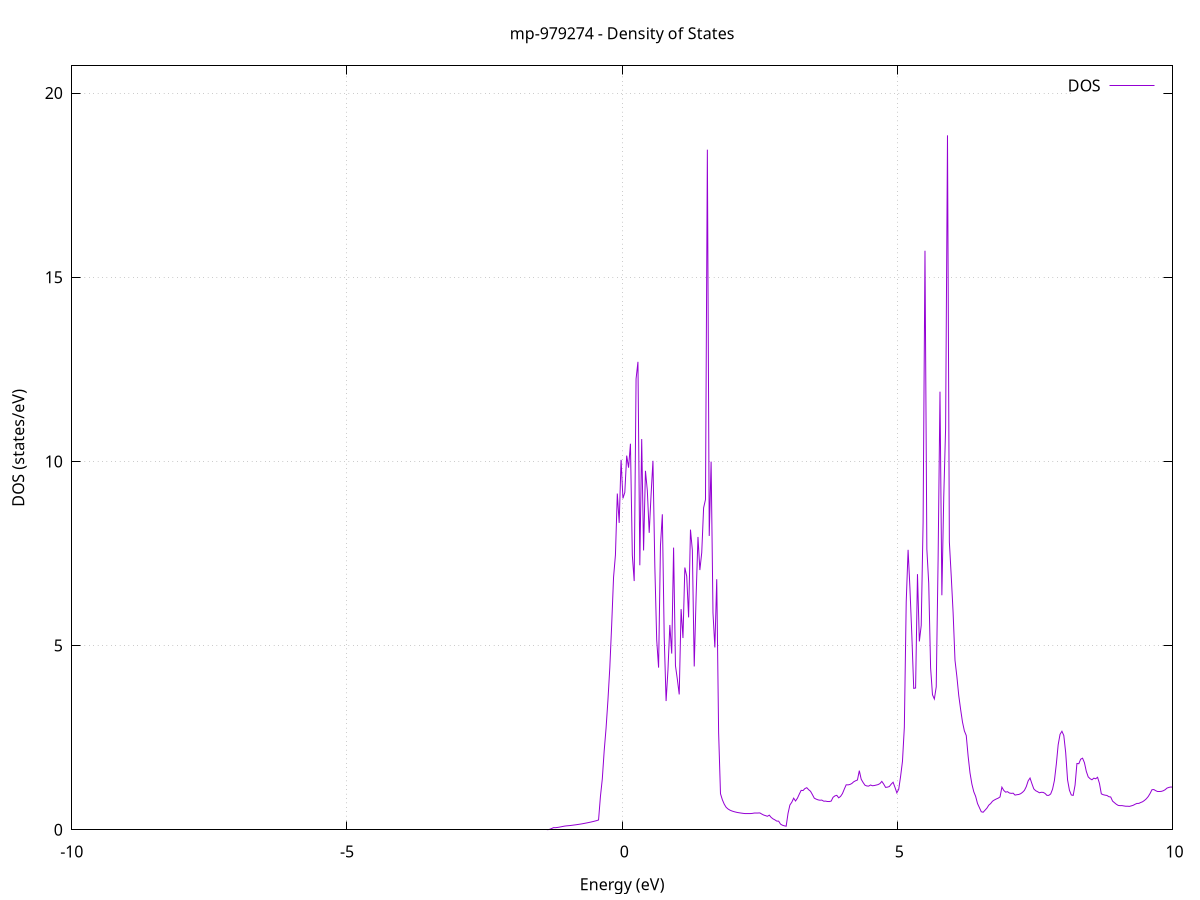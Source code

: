 set title 'mp-979274 - Density of States'
set xlabel 'Energy (eV)'
set ylabel 'DOS (states/eV)'
set grid
set xrange [-10:10]
set yrange [0:20.738]
set xzeroaxis lt -1
set terminal png size 800,600
set output 'mp-979274_dos_gnuplot.png'
plot '-' using 1:2 with lines title 'DOS'
-41.436200 0.000000
-41.402100 0.000000
-41.368000 0.000000
-41.334000 0.000000
-41.299900 0.000000
-41.265800 0.000000
-41.231700 0.000000
-41.197600 0.000000
-41.163500 0.000000
-41.129400 0.000000
-41.095300 0.000000
-41.061300 0.000000
-41.027200 0.000000
-40.993100 0.000000
-40.959000 0.000000
-40.924900 0.000000
-40.890800 0.000000
-40.856700 0.000000
-40.822600 0.000000
-40.788600 0.000000
-40.754500 0.000000
-40.720400 0.000000
-40.686300 0.000000
-40.652200 0.000000
-40.618100 0.000000
-40.584000 0.000000
-40.549900 0.000000
-40.515800 0.000000
-40.481800 0.000000
-40.447700 0.000000
-40.413600 0.000000
-40.379500 0.000000
-40.345400 0.000000
-40.311300 0.000000
-40.277200 0.000000
-40.243100 0.000000
-40.209100 0.000000
-40.175000 0.000000
-40.140900 0.000000
-40.106800 0.000000
-40.072700 0.000000
-40.038600 0.000000
-40.004500 0.000000
-39.970400 0.000000
-39.936400 0.000000
-39.902300 0.000000
-39.868200 0.000000
-39.834100 0.000000
-39.800000 0.000000
-39.765900 0.000000
-39.731800 0.000000
-39.697700 0.000000
-39.663700 0.000000
-39.629600 0.000000
-39.595500 0.000000
-39.561400 0.000000
-39.527300 0.000000
-39.493200 0.000000
-39.459100 0.000000
-39.425000 0.000000
-39.391000 0.000000
-39.356900 0.000000
-39.322800 0.000000
-39.288700 0.000000
-39.254600 0.000000
-39.220500 0.000000
-39.186400 0.000000
-39.152300 0.000000
-39.118300 0.000000
-39.084200 0.000000
-39.050100 0.000000
-39.016000 0.000000
-38.981900 0.000000
-38.947800 0.000000
-38.913700 0.000000
-38.879600 0.000000
-38.845600 0.000000
-38.811500 0.000000
-38.777400 0.000000
-38.743300 0.000000
-38.709200 0.000000
-38.675100 0.000000
-38.641000 0.000000
-38.606900 0.000000
-38.572800 0.000000
-38.538800 0.000000
-38.504700 0.000000
-38.470600 0.000000
-38.436500 0.000000
-38.402400 0.000000
-38.368300 0.000000
-38.334200 0.000000
-38.300100 0.000000
-38.266100 0.000000
-38.232000 0.000000
-38.197900 0.000000
-38.163800 0.000000
-38.129700 0.000000
-38.095600 0.000000
-38.061500 0.000000
-38.027400 0.000000
-37.993400 0.000000
-37.959300 0.000000
-37.925200 0.000000
-37.891100 0.000000
-37.857000 0.000000
-37.822900 0.000000
-37.788800 0.000000
-37.754700 0.000000
-37.720700 0.000000
-37.686600 0.000000
-37.652500 0.000000
-37.618400 0.000000
-37.584300 0.000000
-37.550200 0.000000
-37.516100 0.000000
-37.482000 0.000000
-37.448000 0.000000
-37.413900 0.000000
-37.379800 0.000000
-37.345700 0.000000
-37.311600 0.000000
-37.277500 0.000000
-37.243400 0.000000
-37.209300 0.000000
-37.175300 0.000000
-37.141200 0.000000
-37.107100 0.000000
-37.073000 0.000000
-37.038900 0.000000
-37.004800 0.000000
-36.970700 0.000000
-36.936600 0.000000
-36.902600 0.000000
-36.868500 0.000000
-36.834400 0.000000
-36.800300 0.000000
-36.766200 0.000000
-36.732100 0.000000
-36.698000 0.000000
-36.663900 0.000000
-36.629900 0.000000
-36.595800 0.000000
-36.561700 0.000000
-36.527600 0.000000
-36.493500 0.000000
-36.459400 0.000000
-36.425300 0.000000
-36.391200 0.000000
-36.357100 0.000000
-36.323100 0.000000
-36.289000 0.000000
-36.254900 0.000000
-36.220800 0.000000
-36.186700 0.000000
-36.152600 0.000000
-36.118500 0.000000
-36.084400 0.000000
-36.050400 0.000000
-36.016300 0.000000
-35.982200 0.000000
-35.948100 0.000000
-35.914000 0.000000
-35.879900 0.000000
-35.845800 0.000000
-35.811700 0.000000
-35.777700 0.000000
-35.743600 0.000000
-35.709500 0.000000
-35.675400 0.000000
-35.641300 0.000000
-35.607200 0.000000
-35.573100 0.000000
-35.539000 0.000000
-35.505000 0.000000
-35.470900 0.000000
-35.436800 0.000000
-35.402700 0.000000
-35.368600 0.000000
-35.334500 0.000000
-35.300400 0.000000
-35.266300 0.000000
-35.232300 0.000000
-35.198200 0.000000
-35.164100 0.000000
-35.130000 0.000000
-35.095900 0.000000
-35.061800 0.000000
-35.027700 0.000000
-34.993600 0.000000
-34.959600 0.000000
-34.925500 0.000000
-34.891400 0.000000
-34.857300 0.000000
-34.823200 0.000000
-34.789100 0.000000
-34.755000 0.000000
-34.720900 0.000000
-34.686900 0.000000
-34.652800 0.000000
-34.618700 0.000000
-34.584600 0.000000
-34.550500 0.000000
-34.516400 0.000000
-34.482300 0.000000
-34.448200 0.000000
-34.414100 0.000000
-34.380100 0.000000
-34.346000 0.000000
-34.311900 0.000000
-34.277800 0.000000
-34.243700 0.000000
-34.209600 0.000000
-34.175500 0.000000
-34.141400 0.000000
-34.107400 0.000000
-34.073300 0.000000
-34.039200 0.000000
-34.005100 0.000000
-33.971000 0.000000
-33.936900 0.000000
-33.902800 0.000000
-33.868700 0.000000
-33.834700 0.000000
-33.800600 0.000000
-33.766500 0.000000
-33.732400 0.000000
-33.698300 0.000000
-33.664200 0.000000
-33.630100 0.000000
-33.596000 0.000000
-33.562000 0.000000
-33.527900 0.000000
-33.493800 0.000000
-33.459700 0.000000
-33.425600 0.000000
-33.391500 0.000000
-33.357400 0.000000
-33.323300 0.000000
-33.289300 0.000000
-33.255200 0.000000
-33.221100 0.000000
-33.187000 0.000000
-33.152900 0.000000
-33.118800 0.000000
-33.084700 0.000000
-33.050600 0.000000
-33.016600 0.000000
-32.982500 0.000000
-32.948400 0.000000
-32.914300 0.000000
-32.880200 0.000000
-32.846100 0.000000
-32.812000 0.000000
-32.777900 0.000000
-32.743900 0.000000
-32.709800 0.000000
-32.675700 0.000000
-32.641600 0.000000
-32.607500 0.000000
-32.573400 0.000000
-32.539300 0.000000
-32.505200 0.000000
-32.471100 0.000000
-32.437100 0.000000
-32.403000 0.000000
-32.368900 0.000000
-32.334800 0.000000
-32.300700 0.000000
-32.266600 0.000000
-32.232500 0.000000
-32.198400 0.000000
-32.164400 0.000000
-32.130300 0.000000
-32.096200 0.000000
-32.062100 0.000000
-32.028000 0.000000
-31.993900 0.000000
-31.959800 0.000000
-31.925700 0.000000
-31.891700 0.000000
-31.857600 0.000000
-31.823500 0.000000
-31.789400 0.000000
-31.755300 0.000000
-31.721200 0.000000
-31.687100 0.000000
-31.653000 0.000000
-31.619000 0.000000
-31.584900 0.000000
-31.550800 0.000000
-31.516700 0.000000
-31.482600 0.000000
-31.448500 0.000000
-31.414400 0.000000
-31.380300 0.000000
-31.346300 0.000000
-31.312200 0.000000
-31.278100 0.000000
-31.244000 0.000000
-31.209900 0.000000
-31.175800 0.000000
-31.141700 0.000000
-31.107600 0.000000
-31.073600 0.000000
-31.039500 0.000000
-31.005400 0.000000
-30.971300 0.000000
-30.937200 0.000000
-30.903100 0.000000
-30.869000 0.000000
-30.834900 0.000000
-30.800900 0.000000
-30.766800 0.000000
-30.732700 0.000000
-30.698600 0.000000
-30.664500 0.000000
-30.630400 0.000000
-30.596300 0.000000
-30.562200 0.000000
-30.528200 0.000000
-30.494100 0.000000
-30.460000 0.000000
-30.425900 0.000000
-30.391800 0.000000
-30.357700 0.000000
-30.323600 0.000000
-30.289500 0.000000
-30.255400 0.000000
-30.221400 0.000000
-30.187300 0.000000
-30.153200 0.000000
-30.119100 0.000000
-30.085000 0.000000
-30.050900 0.000000
-30.016800 0.000000
-29.982700 0.000000
-29.948700 0.000000
-29.914600 0.000000
-29.880500 0.000000
-29.846400 0.000000
-29.812300 0.000000
-29.778200 0.000000
-29.744100 0.000000
-29.710000 0.000000
-29.676000 0.000000
-29.641900 0.000000
-29.607800 0.000000
-29.573700 0.000000
-29.539600 0.000000
-29.505500 0.000000
-29.471400 0.000000
-29.437300 0.000000
-29.403300 0.000000
-29.369200 0.000000
-29.335100 0.000000
-29.301000 0.000000
-29.266900 0.000000
-29.232800 0.000000
-29.198700 0.000000
-29.164600 0.000000
-29.130600 0.000000
-29.096500 0.000000
-29.062400 0.000000
-29.028300 0.000000
-28.994200 0.000000
-28.960100 0.000000
-28.926000 0.000000
-28.891900 0.000000
-28.857900 0.000000
-28.823800 0.000000
-28.789700 0.000000
-28.755600 0.000000
-28.721500 0.000000
-28.687400 0.000000
-28.653300 0.000000
-28.619200 0.000000
-28.585200 0.000000
-28.551100 0.000000
-28.517000 0.000000
-28.482900 0.000000
-28.448800 0.000000
-28.414700 0.000000
-28.380600 0.000000
-28.346500 0.000000
-28.312400 0.000000
-28.278400 0.000000
-28.244300 0.000000
-28.210200 0.000000
-28.176100 0.000000
-28.142000 0.000000
-28.107900 0.000000
-28.073800 0.000000
-28.039700 0.000000
-28.005700 0.000000
-27.971600 0.000000
-27.937500 0.000000
-27.903400 0.000000
-27.869300 0.000000
-27.835200 0.000000
-27.801100 0.000000
-27.767000 0.000000
-27.733000 0.000000
-27.698900 0.000000
-27.664800 0.000000
-27.630700 0.000000
-27.596600 0.000000
-27.562500 0.000000
-27.528400 0.000000
-27.494300 0.000000
-27.460300 0.000000
-27.426200 0.000000
-27.392100 0.000000
-27.358000 0.000000
-27.323900 0.000000
-27.289800 0.000000
-27.255700 0.000000
-27.221600 0.000000
-27.187600 0.000000
-27.153500 0.000000
-27.119400 0.000000
-27.085300 0.000000
-27.051200 0.000000
-27.017100 0.000000
-26.983000 0.000000
-26.948900 0.000000
-26.914900 0.000000
-26.880800 0.000000
-26.846700 0.000000
-26.812600 0.000000
-26.778500 0.000000
-26.744400 0.000000
-26.710300 0.000000
-26.676200 0.000000
-26.642200 0.000000
-26.608100 0.000000
-26.574000 0.000000
-26.539900 0.000000
-26.505800 0.000000
-26.471700 0.000000
-26.437600 0.000000
-26.403500 0.000000
-26.369400 0.000000
-26.335400 0.000000
-26.301300 0.000000
-26.267200 0.000000
-26.233100 0.000000
-26.199000 0.000000
-26.164900 0.000000
-26.130800 0.000000
-26.096700 0.000000
-26.062700 0.000000
-26.028600 0.000000
-25.994500 0.000000
-25.960400 0.000000
-25.926300 0.000000
-25.892200 0.000000
-25.858100 0.000000
-25.824000 0.000000
-25.790000 0.000000
-25.755900 0.000000
-25.721800 0.000000
-25.687700 0.000000
-25.653600 0.000000
-25.619500 0.000000
-25.585400 0.000000
-25.551300 0.000000
-25.517300 0.000000
-25.483200 0.000000
-25.449100 0.000000
-25.415000 0.000000
-25.380900 0.000000
-25.346800 0.000000
-25.312700 0.000000
-25.278600 0.000000
-25.244600 0.000000
-25.210500 0.000000
-25.176400 0.000000
-25.142300 0.000000
-25.108200 0.000000
-25.074100 0.000000
-25.040000 0.000000
-25.005900 0.000000
-24.971900 0.000000
-24.937800 0.000000
-24.903700 0.000000
-24.869600 0.000000
-24.835500 0.000000
-24.801400 0.000000
-24.767300 0.000000
-24.733200 0.000000
-24.699200 0.000000
-24.665100 0.000000
-24.631000 0.000000
-24.596900 0.000000
-24.562800 0.000000
-24.528700 0.000000
-24.494600 0.000000
-24.460500 0.000000
-24.426400 0.000000
-24.392400 0.000000
-24.358300 0.000000
-24.324200 0.000000
-24.290100 0.000000
-24.256000 0.000000
-24.221900 0.000000
-24.187800 0.000000
-24.153700 0.000000
-24.119700 0.000000
-24.085600 0.000000
-24.051500 0.000000
-24.017400 0.000000
-23.983300 0.000000
-23.949200 0.000000
-23.915100 0.000000
-23.881000 0.000000
-23.847000 0.000000
-23.812900 0.000000
-23.778800 0.000000
-23.744700 0.000000
-23.710600 0.000000
-23.676500 0.000000
-23.642400 0.000000
-23.608300 0.000000
-23.574300 0.000000
-23.540200 0.000000
-23.506100 0.000000
-23.472000 0.000000
-23.437900 0.000000
-23.403800 0.000000
-23.369700 0.000000
-23.335600 0.000000
-23.301600 0.000000
-23.267500 0.000000
-23.233400 0.000000
-23.199300 0.000000
-23.165200 0.000000
-23.131100 0.000000
-23.097000 0.000000
-23.062900 0.000000
-23.028900 0.000000
-22.994800 0.000000
-22.960700 0.000000
-22.926600 0.000000
-22.892500 0.000000
-22.858400 0.000000
-22.824300 0.000000
-22.790200 0.000000
-22.756200 0.000000
-22.722100 0.000000
-22.688000 0.000000
-22.653900 0.000000
-22.619800 0.000000
-22.585700 0.000000
-22.551600 0.000000
-22.517500 0.000000
-22.483500 0.000000
-22.449400 0.000000
-22.415300 0.000000
-22.381200 0.000000
-22.347100 0.000000
-22.313000 0.000000
-22.278900 0.000000
-22.244800 0.000000
-22.210700 0.000000
-22.176700 0.000000
-22.142600 0.000000
-22.108500 0.000000
-22.074400 0.000000
-22.040300 0.000000
-22.006200 0.000000
-21.972100 0.000000
-21.938000 0.000000
-21.904000 0.000000
-21.869900 0.000000
-21.835800 0.000000
-21.801700 0.000000
-21.767600 0.000000
-21.733500 0.000000
-21.699400 0.000000
-21.665300 0.000000
-21.631300 0.000000
-21.597200 0.000000
-21.563100 0.000000
-21.529000 0.000000
-21.494900 0.000000
-21.460800 0.000000
-21.426700 0.000000
-21.392600 0.000000
-21.358600 0.000000
-21.324500 0.000000
-21.290400 0.000000
-21.256300 0.000000
-21.222200 0.000000
-21.188100 0.000000
-21.154000 0.000000
-21.119900 0.000000
-21.085900 0.000000
-21.051800 0.000000
-21.017700 0.000000
-20.983600 0.000000
-20.949500 0.000000
-20.915400 0.000000
-20.881300 0.000000
-20.847200 0.000000
-20.813200 0.000000
-20.779100 0.000000
-20.745000 0.000000
-20.710900 0.000000
-20.676800 0.000000
-20.642700 0.000000
-20.608600 0.000000
-20.574500 0.000000
-20.540500 0.000000
-20.506400 0.000000
-20.472300 0.000000
-20.438200 0.000000
-20.404100 0.000000
-20.370000 0.000000
-20.335900 0.000000
-20.301800 0.000000
-20.267700 0.000000
-20.233700 0.000000
-20.199600 0.000000
-20.165500 0.000000
-20.131400 0.000000
-20.097300 0.000000
-20.063200 0.000000
-20.029100 0.000000
-19.995000 0.000000
-19.961000 0.000000
-19.926900 0.000000
-19.892800 0.000000
-19.858700 0.000000
-19.824600 0.000000
-19.790500 0.000000
-19.756400 0.000000
-19.722300 0.000000
-19.688300 0.000000
-19.654200 0.000000
-19.620100 0.000000
-19.586000 0.000000
-19.551900 0.000000
-19.517800 0.000000
-19.483700 0.000000
-19.449600 0.000000
-19.415600 0.000000
-19.381500 0.000000
-19.347400 0.000000
-19.313300 0.000000
-19.279200 0.000000
-19.245100 0.000000
-19.211000 0.000000
-19.176900 0.000000
-19.142900 0.000000
-19.108800 0.000000
-19.074700 0.000000
-19.040600 0.000000
-19.006500 0.000000
-18.972400 0.000000
-18.938300 0.000000
-18.904200 0.000000
-18.870200 0.000000
-18.836100 0.000000
-18.802000 0.000000
-18.767900 0.000000
-18.733800 0.000000
-18.699700 0.000000
-18.665600 0.000000
-18.631500 0.000000
-18.597500 0.000000
-18.563400 0.000000
-18.529300 0.000000
-18.495200 0.000000
-18.461100 0.000000
-18.427000 0.000000
-18.392900 0.000000
-18.358800 0.000000
-18.324700 0.000000
-18.290700 0.000000
-18.256600 0.000000
-18.222500 0.000000
-18.188400 0.000000
-18.154300 0.000000
-18.120200 0.000000
-18.086100 0.000000
-18.052000 0.000000
-18.018000 0.000000
-17.983900 0.000000
-17.949800 0.000000
-17.915700 0.000000
-17.881600 0.000000
-17.847500 0.000000
-17.813400 0.000000
-17.779300 0.000000
-17.745300 0.000000
-17.711200 0.000000
-17.677100 0.000000
-17.643000 0.000000
-17.608900 0.000000
-17.574800 0.000000
-17.540700 0.000000
-17.506600 0.000000
-17.472600 0.000000
-17.438500 0.000000
-17.404400 0.000000
-17.370300 0.000000
-17.336200 0.000000
-17.302100 0.000000
-17.268000 0.000000
-17.233900 0.000000
-17.199900 0.000000
-17.165800 0.000000
-17.131700 0.000000
-17.097600 0.000000
-17.063500 0.000000
-17.029400 0.000000
-16.995300 0.000000
-16.961200 0.000000
-16.927200 0.000000
-16.893100 0.000000
-16.859000 0.000000
-16.824900 0.000000
-16.790800 0.000000
-16.756700 0.000000
-16.722600 0.000000
-16.688500 0.000000
-16.654500 0.000000
-16.620400 0.000000
-16.586300 0.000000
-16.552200 0.000000
-16.518100 0.000000
-16.484000 0.000000
-16.449900 0.000000
-16.415800 0.000000
-16.381800 0.000000
-16.347700 0.000000
-16.313600 0.000000
-16.279500 0.000000
-16.245400 0.000000
-16.211300 0.000000
-16.177200 0.000000
-16.143100 0.000000
-16.109000 0.000000
-16.075000 0.000000
-16.040900 0.000000
-16.006800 0.000000
-15.972700 0.000000
-15.938600 0.000000
-15.904500 0.000000
-15.870400 0.000000
-15.836300 0.000000
-15.802300 0.000000
-15.768200 0.000000
-15.734100 0.000000
-15.700000 0.000000
-15.665900 0.000000
-15.631800 0.000000
-15.597700 0.000000
-15.563600 0.000000
-15.529600 0.000000
-15.495500 0.000000
-15.461400 0.000000
-15.427300 0.000000
-15.393200 0.000000
-15.359100 0.000000
-15.325000 0.000000
-15.290900 0.000000
-15.256900 0.000000
-15.222800 0.000000
-15.188700 0.000000
-15.154600 0.000000
-15.120500 0.000000
-15.086400 0.000000
-15.052300 0.000000
-15.018200 0.000000
-14.984200 0.000000
-14.950100 0.000000
-14.916000 0.000000
-14.881900 0.000000
-14.847800 0.000000
-14.813700 0.000000
-14.779600 0.000000
-14.745500 0.000000
-14.711500 0.000000
-14.677400 0.000000
-14.643300 0.000000
-14.609200 0.000000
-14.575100 0.000000
-14.541000 0.000000
-14.506900 0.000000
-14.472800 0.000000
-14.438800 0.000000
-14.404700 0.000000
-14.370600 0.000000
-14.336500 0.000000
-14.302400 0.000000
-14.268300 0.000000
-14.234200 0.000000
-14.200100 0.000000
-14.166000 0.000000
-14.132000 0.000000
-14.097900 0.000000
-14.063800 0.000000
-14.029700 0.000000
-13.995600 0.000000
-13.961500 0.000000
-13.927400 0.000000
-13.893300 0.000000
-13.859300 2.360200
-13.825200 8.722200
-13.791100 30.420900
-13.757000 0.000000
-13.722900 0.000000
-13.688800 0.000000
-13.654700 0.000000
-13.620600 0.000000
-13.586600 0.000000
-13.552500 0.000000
-13.518400 0.000000
-13.484300 0.000000
-13.450200 0.000000
-13.416100 0.000000
-13.382000 0.000000
-13.347900 0.000000
-13.313900 0.000000
-13.279800 0.000000
-13.245700 0.000000
-13.211600 0.000000
-13.177500 0.000000
-13.143400 0.000000
-13.109300 0.000000
-13.075200 0.000000
-13.041200 0.000000
-13.007100 0.000000
-12.973000 0.000000
-12.938900 0.000000
-12.904800 0.000000
-12.870700 0.000000
-12.836600 0.000000
-12.802500 0.000000
-12.768500 0.000000
-12.734400 0.000000
-12.700300 0.000000
-12.666200 0.000000
-12.632100 0.000000
-12.598000 0.000000
-12.563900 0.000000
-12.529800 0.000000
-12.495800 0.000000
-12.461700 0.000000
-12.427600 0.000000
-12.393500 0.000000
-12.359400 0.000000
-12.325300 0.000000
-12.291200 0.000000
-12.257100 0.000000
-12.223000 0.000000
-12.189000 0.000000
-12.154900 0.000000
-12.120800 0.000000
-12.086700 0.000000
-12.052600 0.000000
-12.018500 0.000000
-11.984400 0.000000
-11.950300 0.000000
-11.916300 0.000000
-11.882200 0.000000
-11.848100 0.000000
-11.814000 0.000000
-11.779900 0.000000
-11.745800 0.000000
-11.711700 0.000000
-11.677600 0.000000
-11.643600 0.000000
-11.609500 0.000000
-11.575400 0.000000
-11.541300 0.000000
-11.507200 0.000000
-11.473100 0.000000
-11.439000 0.000000
-11.404900 0.000000
-11.370900 0.000000
-11.336800 0.000000
-11.302700 0.000000
-11.268600 0.000000
-11.234500 0.000000
-11.200400 0.000000
-11.166300 0.000000
-11.132200 0.000000
-11.098200 0.000000
-11.064100 0.000000
-11.030000 0.000000
-10.995900 0.000000
-10.961800 0.000000
-10.927700 0.000000
-10.893600 0.000000
-10.859500 0.000000
-10.825500 0.000000
-10.791400 0.000000
-10.757300 0.000000
-10.723200 0.000000
-10.689100 0.000000
-10.655000 0.000000
-10.620900 0.000000
-10.586800 0.000000
-10.552800 0.000000
-10.518700 0.000000
-10.484600 0.000000
-10.450500 0.000000
-10.416400 0.000000
-10.382300 0.000000
-10.348200 0.000000
-10.314100 0.000000
-10.280000 0.000000
-10.246000 0.000000
-10.211900 0.000000
-10.177800 0.000000
-10.143700 0.000000
-10.109600 0.000000
-10.075500 0.000000
-10.041400 0.000000
-10.007300 0.000000
-9.973300 0.000000
-9.939200 0.000000
-9.905100 0.000000
-9.871000 0.000000
-9.836900 0.000000
-9.802800 0.000000
-9.768700 0.000000
-9.734600 0.000000
-9.700600 0.000000
-9.666500 0.000000
-9.632400 0.000000
-9.598300 0.000000
-9.564200 0.000000
-9.530100 0.000000
-9.496000 0.000000
-9.461900 0.000000
-9.427900 0.000000
-9.393800 0.000000
-9.359700 0.000000
-9.325600 0.000000
-9.291500 0.000000
-9.257400 0.000000
-9.223300 0.000000
-9.189200 0.000000
-9.155200 0.000000
-9.121100 0.000000
-9.087000 0.000000
-9.052900 0.000000
-9.018800 0.000000
-8.984700 0.000000
-8.950600 0.000000
-8.916500 0.000000
-8.882500 0.000000
-8.848400 0.000000
-8.814300 0.000000
-8.780200 0.000000
-8.746100 0.000000
-8.712000 0.000000
-8.677900 0.000000
-8.643800 0.000000
-8.609800 0.000000
-8.575700 0.000000
-8.541600 0.000000
-8.507500 0.000000
-8.473400 0.000000
-8.439300 0.000000
-8.405200 0.000000
-8.371100 0.000000
-8.337100 0.000000
-8.303000 0.000000
-8.268900 0.000000
-8.234800 0.000000
-8.200700 0.000000
-8.166600 0.000000
-8.132500 0.000000
-8.098400 0.000000
-8.064300 0.000000
-8.030300 0.000000
-7.996200 0.000000
-7.962100 0.000000
-7.928000 0.000000
-7.893900 0.000000
-7.859800 0.000000
-7.825700 0.000000
-7.791600 0.000000
-7.757600 0.000000
-7.723500 0.000000
-7.689400 0.000000
-7.655300 0.000000
-7.621200 0.000000
-7.587100 0.000000
-7.553000 0.000000
-7.518900 0.000000
-7.484900 0.000000
-7.450800 0.000000
-7.416700 0.000000
-7.382600 0.000000
-7.348500 0.000000
-7.314400 0.000000
-7.280300 0.000000
-7.246200 0.000000
-7.212200 0.000000
-7.178100 0.000000
-7.144000 0.000000
-7.109900 0.000000
-7.075800 0.000000
-7.041700 0.000000
-7.007600 0.000000
-6.973500 0.000000
-6.939500 0.000000
-6.905400 0.000000
-6.871300 0.000000
-6.837200 0.000000
-6.803100 0.000000
-6.769000 0.000000
-6.734900 0.000000
-6.700800 0.000000
-6.666800 0.000000
-6.632700 0.000000
-6.598600 0.000000
-6.564500 0.000000
-6.530400 0.000000
-6.496300 0.000000
-6.462200 0.000000
-6.428100 0.000000
-6.394100 0.000000
-6.360000 0.000000
-6.325900 0.000000
-6.291800 0.000000
-6.257700 0.000000
-6.223600 0.000000
-6.189500 0.000000
-6.155400 0.000000
-6.121300 0.000000
-6.087300 0.000000
-6.053200 0.000000
-6.019100 0.000000
-5.985000 0.000000
-5.950900 0.000000
-5.916800 0.000000
-5.882700 0.000000
-5.848600 0.000000
-5.814600 0.000000
-5.780500 0.000000
-5.746400 0.000000
-5.712300 0.000000
-5.678200 0.000000
-5.644100 0.000000
-5.610000 0.000000
-5.575900 0.000000
-5.541900 0.000000
-5.507800 0.000000
-5.473700 0.000000
-5.439600 0.000000
-5.405500 0.000000
-5.371400 0.000000
-5.337300 0.000000
-5.303200 0.000000
-5.269200 0.000000
-5.235100 0.000000
-5.201000 0.000000
-5.166900 0.000000
-5.132800 0.000000
-5.098700 0.000000
-5.064600 0.000000
-5.030500 0.000000
-4.996500 0.000000
-4.962400 0.000000
-4.928300 0.000000
-4.894200 0.000000
-4.860100 0.000000
-4.826000 0.000000
-4.791900 0.000000
-4.757800 0.000000
-4.723800 0.000000
-4.689700 0.000000
-4.655600 0.000000
-4.621500 0.000000
-4.587400 0.000000
-4.553300 0.000000
-4.519200 0.000000
-4.485100 0.000000
-4.451100 0.000000
-4.417000 0.000000
-4.382900 0.000000
-4.348800 0.000000
-4.314700 0.000000
-4.280600 0.000000
-4.246500 0.000000
-4.212400 0.000000
-4.178300 0.000000
-4.144300 0.000000
-4.110200 0.000000
-4.076100 0.000000
-4.042000 0.000000
-4.007900 0.000000
-3.973800 0.000000
-3.939700 0.000000
-3.905600 0.000000
-3.871600 0.000000
-3.837500 0.000000
-3.803400 0.000000
-3.769300 0.000000
-3.735200 0.000000
-3.701100 0.000000
-3.667000 0.000000
-3.632900 0.000000
-3.598900 0.000000
-3.564800 0.000000
-3.530700 0.000000
-3.496600 0.000000
-3.462500 0.000000
-3.428400 0.000000
-3.394300 0.000000
-3.360200 0.000000
-3.326200 0.000000
-3.292100 0.000000
-3.258000 0.000000
-3.223900 0.000000
-3.189800 0.000000
-3.155700 0.000000
-3.121600 0.000000
-3.087500 0.000000
-3.053500 0.000000
-3.019400 0.000000
-2.985300 0.000000
-2.951200 0.000000
-2.917100 0.000000
-2.883000 0.000000
-2.848900 0.000000
-2.814800 0.000000
-2.780800 0.000000
-2.746700 0.000000
-2.712600 0.000000
-2.678500 0.000000
-2.644400 0.000000
-2.610300 0.000000
-2.576200 0.000000
-2.542100 0.000000
-2.508100 0.000000
-2.474000 0.000000
-2.439900 0.000000
-2.405800 0.000000
-2.371700 0.000000
-2.337600 0.000000
-2.303500 0.000000
-2.269400 0.000000
-2.235400 0.000000
-2.201300 0.000000
-2.167200 0.000000
-2.133100 0.000000
-2.099000 0.000000
-2.064900 0.000000
-2.030800 0.000000
-1.996700 0.000000
-1.962600 0.000000
-1.928600 0.000000
-1.894500 0.000000
-1.860400 0.000000
-1.826300 0.000000
-1.792200 0.000000
-1.758100 0.000000
-1.724000 0.000000
-1.689900 0.000000
-1.655900 0.000000
-1.621800 0.000000
-1.587700 0.000000
-1.553600 0.000000
-1.519500 0.000000
-1.485400 0.000000
-1.451300 0.000000
-1.417200 0.000000
-1.383200 0.000000
-1.349100 0.002400
-1.315000 0.013600
-1.280900 0.034200
-1.246800 0.058500
-1.212700 0.056200
-1.178600 0.062800
-1.144500 0.070900
-1.110500 0.080400
-1.076400 0.091000
-1.042300 0.100600
-1.008200 0.106700
-0.974100 0.110900
-0.940000 0.116100
-0.905900 0.122700
-0.871800 0.129600
-0.837800 0.136600
-0.803700 0.144000
-0.769600 0.151700
-0.735500 0.159700
-0.701400 0.169300
-0.667300 0.179300
-0.633200 0.189200
-0.599100 0.199800
-0.565100 0.210600
-0.531000 0.222600
-0.496900 0.235500
-0.462800 0.248900
-0.428700 0.266600
-0.394600 0.903500
-0.360500 1.380400
-0.326400 2.140500
-0.292400 2.753300
-0.258300 3.513600
-0.224200 4.399600
-0.190100 5.563800
-0.156000 6.855600
-0.121900 7.458800
-0.087800 9.127700
-0.053700 8.331500
-0.019600 10.042400
0.014400 8.995600
0.048500 9.159300
0.082600 10.157700
0.116700 9.829600
0.150800 10.480300
0.184900 7.452500
0.219000 6.751900
0.253100 12.241600
0.287100 12.703100
0.321200 7.181500
0.355300 10.606300
0.389400 7.582700
0.423500 9.745200
0.457600 9.210200
0.491700 8.061500
0.525800 9.098500
0.559800 10.016600
0.593900 7.151700
0.628000 5.152200
0.662100 4.402100
0.696200 7.715800
0.730300 8.564300
0.764400 5.229700
0.798500 3.494200
0.832500 4.336800
0.866600 5.560900
0.900700 4.782900
0.934800 7.659600
0.968900 4.454100
1.003000 4.085300
1.037100 3.673900
1.071200 5.991000
1.105200 5.205500
1.139300 7.119200
1.173400 6.883800
1.207500 5.766500
1.241600 8.148400
1.275700 7.589000
1.309800 4.433400
1.343900 6.332600
1.377900 7.950100
1.412000 7.050700
1.446100 7.521500
1.480200 8.738900
1.514300 8.965500
1.548400 18.462800
1.582500 7.977500
1.616600 9.995200
1.650600 5.888200
1.684700 4.949900
1.718800 6.802100
1.752900 2.642000
1.787000 0.978700
1.821100 0.814200
1.855200 0.694600
1.889300 0.610700
1.923400 0.565100
1.957400 0.533800
1.991500 0.511800
2.025600 0.495100
2.059700 0.481400
2.093800 0.469500
2.127900 0.461100
2.162000 0.453200
2.196100 0.446200
2.230100 0.440300
2.264200 0.439200
2.298300 0.439400
2.332400 0.440400
2.366500 0.445100
2.400600 0.454000
2.434700 0.454600
2.468800 0.455200
2.502800 0.457300
2.536900 0.426800
2.571000 0.400600
2.605100 0.383900
2.639200 0.366100
2.673300 0.397000
2.707400 0.336200
2.741500 0.296000
2.775500 0.269100
2.809600 0.235600
2.843700 0.233600
2.877800 0.154100
2.911900 0.123500
2.946000 0.108000
2.980100 0.096700
3.014200 0.445900
3.048200 0.673000
3.082300 0.747400
3.116400 0.857900
3.150500 0.781500
3.184600 0.856300
3.218700 0.967500
3.252800 1.070100
3.286900 1.065300
3.320900 1.118500
3.355000 1.142400
3.389100 1.087200
3.423200 1.045000
3.457300 0.953900
3.491400 0.857700
3.525500 0.832000
3.559600 0.812000
3.593600 0.802200
3.627700 0.805700
3.661800 0.776900
3.695900 0.777800
3.730000 0.767500
3.764100 0.766400
3.798200 0.778500
3.832300 0.881200
3.866400 0.920700
3.900400 0.934800
3.934500 0.868200
3.968600 0.905400
4.002700 0.981100
4.036800 1.104900
4.070900 1.220900
4.105000 1.218900
4.139100 1.230200
4.173100 1.256100
4.207200 1.302600
4.241300 1.330200
4.275400 1.351500
4.309500 1.605000
4.343600 1.372000
4.377700 1.284900
4.411800 1.210400
4.445800 1.189100
4.479900 1.185800
4.514000 1.215500
4.548100 1.195100
4.582200 1.201500
4.616300 1.213500
4.650400 1.226600
4.684500 1.254800
4.718500 1.313400
4.752600 1.240300
4.786700 1.151000
4.820800 1.157300
4.854900 1.174200
4.889000 1.239400
4.923100 1.290700
4.957200 1.152100
4.991200 1.003600
5.025300 1.099200
5.059400 1.448100
5.093500 1.857700
5.127600 2.783800
5.161700 6.185600
5.195800 7.600700
5.229900 6.537500
5.263900 5.270400
5.298000 3.839000
5.332100 3.848500
5.366200 6.940000
5.400300 5.113500
5.434400 5.549600
5.468500 8.353700
5.502600 15.719400
5.536600 7.616300
5.570700 6.690600
5.604800 4.393000
5.638900 3.666300
5.673000 3.549700
5.707100 3.881400
5.741200 7.359400
5.775300 11.892700
5.809300 6.367000
5.843400 9.024100
5.877500 10.903100
5.911600 18.853100
5.945700 7.811700
5.979800 6.883400
6.013900 5.886400
6.048000 4.601700
6.082100 4.160400
6.116100 3.645000
6.150200 3.267700
6.184300 2.923000
6.218400 2.684400
6.252500 2.558700
6.286600 1.999000
6.320700 1.543900
6.354800 1.241100
6.388800 1.034200
6.422900 0.907200
6.457000 0.713100
6.491100 0.602200
6.525200 0.490000
6.559300 0.475500
6.593400 0.531100
6.627500 0.586900
6.661500 0.667300
6.695600 0.711800
6.729700 0.775800
6.763800 0.809200
6.797900 0.835700
6.832000 0.858000
6.866100 0.891500
6.900200 1.156800
6.934200 1.067900
6.968300 1.021400
7.002400 1.033700
7.036500 0.997800
7.070600 0.988600
7.104700 0.993500
7.138800 0.941600
7.172900 0.952000
7.206900 0.958600
7.241000 0.979600
7.275100 1.017100
7.309200 1.069300
7.343300 1.172100
7.377400 1.328400
7.411500 1.404800
7.445600 1.251000
7.479600 1.110600
7.513700 1.060600
7.547800 1.034900
7.581900 1.004500
7.616000 1.017800
7.650100 1.015000
7.684200 0.986800
7.718300 0.934000
7.752300 0.934100
7.786400 0.971900
7.820500 1.102000
7.854600 1.340000
7.888700 1.776500
7.922800 2.308900
7.956900 2.592000
7.991000 2.674100
8.025100 2.557700
8.059100 2.096600
8.093200 1.355500
8.127300 1.073200
8.161400 0.945100
8.195500 0.933400
8.229600 1.212400
8.263700 1.799600
8.297800 1.793700
8.331800 1.916100
8.365900 1.943400
8.400000 1.820400
8.434100 1.584000
8.468200 1.436100
8.502300 1.387300
8.536400 1.357400
8.570500 1.401400
8.604500 1.384600
8.638600 1.425600
8.672700 1.258700
8.706800 0.975300
8.740900 0.952300
8.775000 0.939700
8.809100 0.931900
8.843200 0.898100
8.877200 0.890100
8.911300 0.778500
8.945400 0.734900
8.979500 0.692800
9.013600 0.661700
9.047700 0.655000
9.081800 0.656500
9.115900 0.647100
9.149900 0.639300
9.184000 0.639000
9.218100 0.635500
9.252200 0.649200
9.286300 0.665100
9.320400 0.692800
9.354500 0.715600
9.388600 0.716100
9.422600 0.740300
9.456700 0.761100
9.490800 0.796900
9.524900 0.841800
9.559000 0.902500
9.593100 0.986600
9.627200 1.087900
9.661300 1.091500
9.695300 1.061200
9.729400 1.042200
9.763500 1.042200
9.797600 1.042800
9.831700 1.059100
9.865800 1.087300
9.899900 1.131300
9.934000 1.149900
9.968100 1.161400
10.002100 1.157100
10.036200 1.117800
10.070300 0.988900
10.104400 0.961500
10.138500 0.940400
10.172600 0.935900
10.206700 1.038800
10.240800 0.978400
10.274800 0.969700
10.308900 0.907600
10.343000 0.884400
10.377100 0.871400
10.411200 0.872900
10.445300 0.868900
10.479400 0.881200
10.513500 0.892500
10.547500 0.933400
10.581600 1.041700
10.615700 1.005000
10.649800 0.920400
10.683900 0.890600
10.718000 0.863900
10.752100 0.892700
10.786200 1.047000
10.820200 1.116300
10.854300 1.085900
10.888400 0.971200
10.922500 0.884100
10.956600 0.835600
10.990700 0.786000
11.024800 0.767500
11.058900 0.749300
11.092900 0.730900
11.127000 0.731900
11.161100 0.757000
11.195200 0.783200
11.229300 0.818800
11.263400 0.918800
11.297500 1.035700
11.331600 1.192600
11.365600 1.105500
11.399700 1.110200
11.433800 1.081500
11.467900 1.090500
11.502000 1.119000
11.536100 1.139000
11.570200 1.174900
11.604300 1.207500
11.638300 1.244600
11.672400 1.306200
11.706500 1.432500
11.740600 1.449700
11.774700 1.415000
11.808800 1.350100
11.842900 1.257600
11.877000 1.167600
11.911000 1.049800
11.945100 1.014300
11.979200 1.016400
12.013300 1.011000
12.047400 0.995300
12.081500 0.916200
12.115600 0.793200
12.149700 0.726600
12.183800 0.701700
12.217800 0.700400
12.251900 0.705200
12.286000 0.674200
12.320100 0.650300
12.354200 0.650600
12.388300 0.640300
12.422400 0.622600
12.456500 0.576500
12.490500 0.541900
12.524600 0.512800
12.558700 0.508100
12.592800 0.508700
12.626900 0.506900
12.661000 0.508000
12.695100 0.514200
12.729200 0.520600
12.763200 0.483800
12.797300 0.446600
12.831400 0.431400
12.865500 0.426400
12.899600 0.435300
12.933700 0.462200
12.967800 0.470500
13.001900 0.561600
13.035900 0.581200
13.070000 0.622600
13.104100 0.691900
13.138200 0.717500
13.172300 0.711900
13.206400 0.690900
13.240500 0.671700
13.274600 0.677500
13.308600 0.688700
13.342700 0.727700
13.376800 0.763000
13.410900 0.764400
13.445000 0.777100
13.479100 0.807800
13.513200 0.850300
13.547300 0.907500
13.581300 0.959500
13.615400 1.004100
13.649500 1.050000
13.683600 1.101800
13.717700 1.170300
13.751800 1.253700
13.785900 1.505200
13.820000 1.352800
13.854000 1.311400
13.888100 1.231400
13.922200 1.167800
13.956300 1.110100
13.990400 1.058800
14.024500 1.008100
14.058600 0.977400
14.092700 0.963200
14.126800 0.988600
14.160800 1.017200
14.194900 0.975800
14.229000 0.946100
14.263100 0.949800
14.297200 0.968000
14.331300 0.933800
14.365400 0.866500
14.399500 0.868900
14.433500 0.881500
14.467600 0.888800
14.501700 0.903300
14.535800 0.940600
14.569900 0.999700
14.604000 1.048100
14.638100 1.126000
14.672200 1.187600
14.706200 1.215200
14.740300 1.250000
14.774400 1.237500
14.808500 1.213700
14.842600 1.155100
14.876700 1.122900
14.910800 1.075100
14.944900 1.021900
14.978900 0.994200
15.013000 0.973600
15.047100 0.949900
15.081200 0.954700
15.115300 0.898100
15.149400 0.872100
15.183500 0.869700
15.217600 0.828100
15.251600 0.819400
15.285700 0.835400
15.319800 0.856300
15.353900 0.885100
15.388000 0.925200
15.422100 0.991000
15.456200 1.083100
15.490300 1.149300
15.524300 1.169500
15.558400 1.243800
15.592500 1.548300
15.626600 1.365200
15.660700 1.369100
15.694800 1.440200
15.728900 1.405900
15.763000 1.355800
15.797000 1.230800
15.831100 1.186700
15.865200 1.048100
15.899300 1.041300
15.933400 1.132100
15.967500 1.320400
16.001600 1.405800
16.035700 1.512100
16.069800 1.507500
16.103800 1.570800
16.137900 1.464600
16.172000 1.365900
16.206100 1.310000
16.240200 1.300900
16.274300 1.294000
16.308400 1.306600
16.342500 1.294500
16.376500 1.203200
16.410600 1.056100
16.444700 0.985100
16.478800 0.958700
16.512900 0.920400
16.547000 0.930200
16.581100 0.958800
16.615200 0.989400
16.649200 1.152500
16.683300 1.113500
16.717400 1.194700
16.751500 1.285800
16.785600 1.496500
16.819700 1.688900
16.853800 1.758600
16.887900 1.801200
16.921900 1.652500
16.956000 1.453400
16.990100 1.229400
17.024200 1.126700
17.058300 1.079800
17.092400 1.052500
17.126500 1.073500
17.160600 1.097300
17.194600 1.140400
17.228700 1.179700
17.262800 1.248100
17.296900 1.383600
17.331000 1.376400
17.365100 1.319600
17.399200 1.289800
17.433300 1.291600
17.467300 1.314300
17.501400 1.218200
17.535500 1.188100
17.569600 1.173500
17.603700 1.158700
17.637800 1.176000
17.671900 1.217600
17.706000 1.321000
17.740000 1.418300
17.774100 1.470000
17.808200 1.501200
17.842300 1.405300
17.876400 1.347000
17.910500 1.309400
17.944600 1.288800
17.978700 1.349100
18.012800 1.457600
18.046800 1.462000
18.080900 1.364100
18.115000 1.315400
18.149100 1.297200
18.183200 1.372600
18.217300 1.282700
18.251400 1.245300
18.285500 1.474000
18.319500 1.612000
18.353600 1.732300
18.387700 1.864700
18.421800 1.908500
18.455900 1.940900
18.490000 1.785300
18.524100 1.512000
18.558200 1.367600
18.592200 1.263200
18.626300 1.210500
18.660400 1.166100
18.694500 1.045600
18.728600 0.937600
18.762700 1.020500
18.796800 1.178700
18.830900 1.819200
18.864900 1.366500
18.899000 1.344400
18.933100 1.361200
18.967200 1.449600
19.001300 1.593800
19.035400 1.750000
19.069500 1.711500
19.103600 1.658100
19.137600 1.660400
19.171700 1.699700
19.205800 1.714300
19.239900 1.693400
19.274000 1.638100
19.308100 1.622000
19.342200 1.656400
19.376300 1.651100
19.410300 1.676900
19.444400 1.614900
19.478500 1.504600
19.512600 1.466000
19.546700 1.452000
19.580800 1.454200
19.614900 1.447400
19.649000 1.456800
19.683000 1.431000
19.717100 1.212000
19.751200 1.023900
19.785300 0.919200
19.819400 0.838500
19.853500 0.772400
19.887600 0.722500
19.921700 0.720600
19.955700 0.742100
19.989800 0.806600
20.023900 0.880800
20.058000 0.942800
20.092100 0.989200
20.126200 1.028400
20.160300 1.032200
20.194400 1.050800
20.228500 1.051200
20.262500 1.031500
20.296600 1.040600
20.330700 1.021900
20.364800 1.002900
20.398900 1.004400
20.433000 1.071200
20.467100 1.183200
20.501200 1.367300
20.535200 1.517600
20.569300 1.520100
20.603400 1.495300
20.637500 1.532400
20.671600 1.569300
20.705700 1.435900
20.739800 1.409300
20.773900 1.322600
20.807900 1.225500
20.842000 1.179200
20.876100 0.993400
20.910200 0.929500
20.944300 0.924500
20.978400 0.894000
21.012500 0.864300
21.046600 0.856500
21.080600 0.883200
21.114700 1.028400
21.148800 1.220400
21.182900 1.452300
21.217000 1.417200
21.251100 1.434000
21.285200 1.412200
21.319300 1.378600
21.353300 1.337100
21.387400 1.270900
21.421500 1.211700
21.455600 1.167600
21.489700 1.153100
21.523800 1.151600
21.557900 1.124800
21.592000 1.025300
21.626000 0.955200
21.660100 0.902200
21.694200 0.832700
21.728300 0.751000
21.762400 0.724100
21.796500 0.744800
21.830600 0.739300
21.864700 0.763100
21.898700 0.794400
21.932800 0.843100
21.966900 0.897100
22.001000 0.958000
22.035100 1.016900
22.069200 1.068400
22.103300 1.161500
22.137400 1.352000
22.171500 1.490600
22.205500 1.534400
22.239600 1.916400
22.273700 1.828400
22.307800 1.688500
22.341900 1.514100
22.376000 1.383500
22.410100 1.295100
22.444200 1.297300
22.478200 1.237000
22.512300 1.209400
22.546400 1.160100
22.580500 1.058700
22.614600 0.982100
22.648700 0.883000
22.682800 0.751600
22.716900 0.619300
22.750900 0.470600
22.785000 0.348500
22.819100 0.248100
22.853200 0.181400
22.887300 0.139600
22.921400 0.106500
22.955500 0.076400
22.989600 0.049700
23.023600 0.040100
23.057700 0.032300
23.091800 0.026500
23.125900 0.021000
23.160000 0.015800
23.194100 0.010900
23.228200 0.006400
23.262300 0.002200
23.296300 0.000000
23.330400 0.000000
23.364500 0.000000
23.398600 0.000000
23.432700 0.000000
23.466800 0.000000
23.500900 0.000000
23.535000 0.000000
23.569000 0.000000
23.603100 0.000000
23.637200 0.000000
23.671300 0.000000
23.705400 0.000000
23.739500 0.000000
23.773600 0.000000
23.807700 0.000000
23.841700 0.000000
23.875800 0.000000
23.909900 0.000000
23.944000 0.000000
23.978100 0.000000
24.012200 0.000000
24.046300 0.000000
24.080400 0.000000
24.114500 0.000000
24.148500 0.000000
24.182600 0.000000
24.216700 0.000000
24.250800 0.000000
24.284900 0.000000
24.319000 0.000000
24.353100 0.000000
24.387200 0.000000
24.421200 0.000000
24.455300 0.000000
24.489400 0.000000
24.523500 0.000000
24.557600 0.000000
24.591700 0.000000
24.625800 0.000000
24.659900 0.000000
24.693900 0.000000
24.728000 0.000000
24.762100 0.000000
24.796200 0.000000
24.830300 0.000000
24.864400 0.000000
24.898500 0.000000
24.932600 0.000000
24.966600 0.000000
25.000700 0.000000
25.034800 0.000000
25.068900 0.000000
25.103000 0.000000
25.137100 0.000000
25.171200 0.000000
25.205300 0.000000
25.239300 0.000000
25.273400 0.000000
25.307500 0.000000
25.341600 0.000000
25.375700 0.000000
25.409800 0.000000
25.443900 0.000000
25.478000 0.000000
25.512000 0.000000
25.546100 0.000000
25.580200 0.000000
25.614300 0.000000
25.648400 0.000000
25.682500 0.000000
25.716600 0.000000
25.750700 0.000000
25.784700 0.000000
25.818800 0.000000
25.852900 0.000000
25.887000 0.000000
25.921100 0.000000
25.955200 0.000000
25.989300 0.000000
26.023400 0.000000
26.057400 0.000000
26.091500 0.000000
26.125600 0.000000
26.159700 0.000000
26.193800 0.000000
26.227900 0.000000
26.262000 0.000000
26.296100 0.000000
26.330200 0.000000
26.364200 0.000000
26.398300 0.000000
26.432400 0.000000
26.466500 0.000000
26.500600 0.000000
26.534700 0.000000
26.568800 0.000000
26.602900 0.000000
26.636900 0.000000
26.671000 0.000000
26.705100 0.000000
26.739200 0.000000
e
